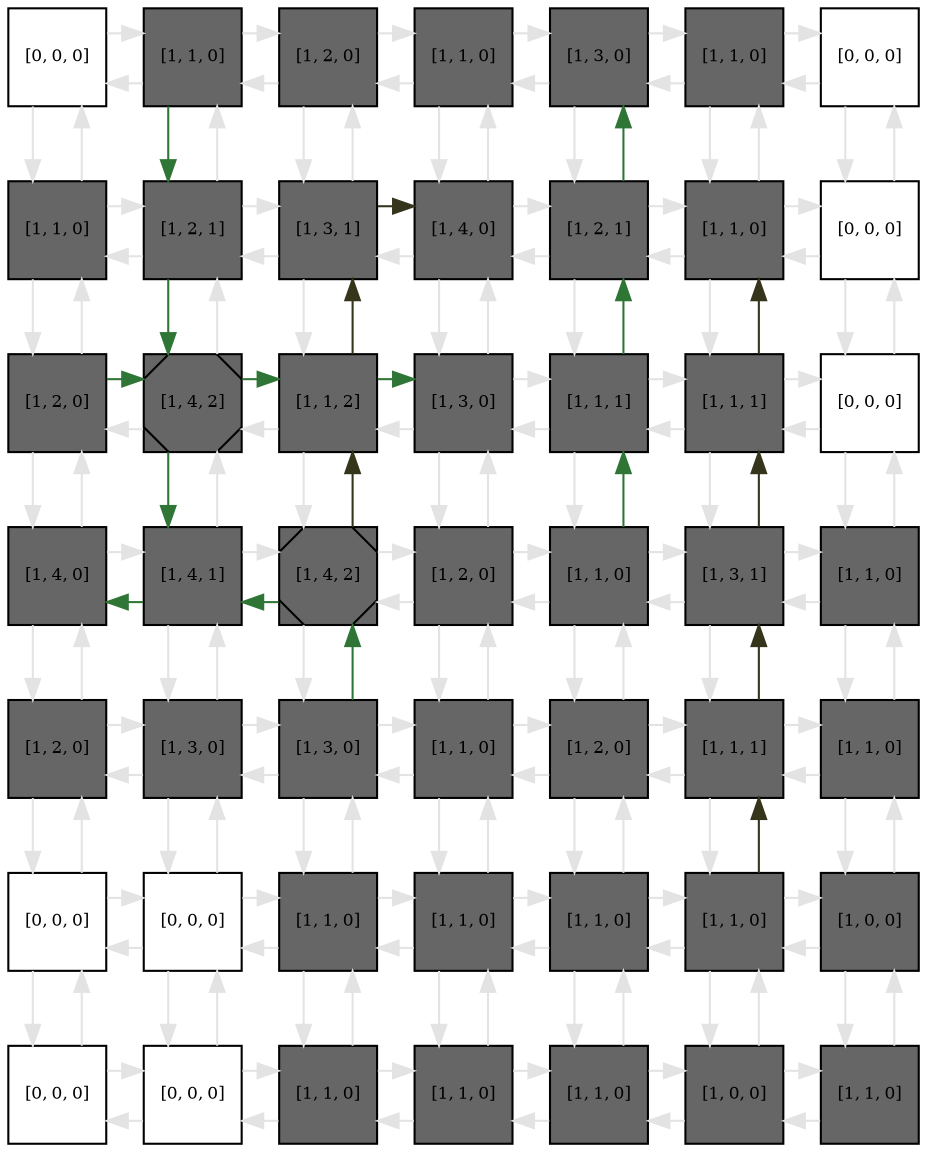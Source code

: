 digraph layout  {
rankdir=TB;
splines=ortho;
node [fixedsize=false, style=filled, width="0.6"];
edge [constraint=false];
0 [fillcolor="#FFFFFF", fontsize=8, label="[0, 0, 0]", shape=square, tooltip="name: None,\nin_degree: 2,\nout_degree: 2"];
1 [fillcolor="#666666", fontsize=8, label="[1, 1, 0]", shape=square, tooltip="name:  NFkB ,\nin_degree: 3,\nout_degree: 3"];
2 [fillcolor="#666666", fontsize=8, label="[1, 2, 0]", shape=square, tooltip="name:  IkB ,\nin_degree: 3,\nout_degree: 3"];
3 [fillcolor="#666666", fontsize=8, label="[1, 1, 0]", shape=square, tooltip="name:  A20 ,\nin_degree: 3,\nout_degree: 3"];
4 [fillcolor="#666666", fontsize=8, label="[1, 3, 0]", shape=square, tooltip="name:  IKK ,\nin_degree: 3,\nout_degree: 3"];
5 [fillcolor="#666666", fontsize=8, label="[1, 1, 0]", shape=square, tooltip="name:  NIK ,\nin_degree: 3,\nout_degree: 3"];
6 [fillcolor="#FFFFFF", fontsize=8, label="[0, 0, 0]", shape=square, tooltip="name: None,\nin_degree: 2,\nout_degree: 2"];
7 [fillcolor="#666666", fontsize=8, label="[1, 1, 0]", shape=square, tooltip="name:  Cas3_dummy ,\nin_degree: 3,\nout_degree: 3"];
8 [fillcolor="#666666", fontsize=8, label="[1, 2, 1]", shape=square, tooltip="name:  Mito ,\nin_degree: 4,\nout_degree: 4"];
9 [fillcolor="#666666", fontsize=8, label="[1, 3, 1]", shape=square, tooltip="name:  BclX ,\nin_degree: 4,\nout_degree: 4"];
10 [fillcolor="#666666", fontsize=8, label="[1, 4, 0]", shape=square, tooltip="name:  BID ,\nin_degree: 4,\nout_degree: 4"];
11 [fillcolor="#666666", fontsize=8, label="[1, 2, 1]", shape=square, tooltip="name:  BAD ,\nin_degree: 4,\nout_degree: 4"];
12 [fillcolor="#666666", fontsize=8, label="[1, 1, 0]", shape=square, tooltip="name:  TRAF2 ,\nin_degree: 4,\nout_degree: 4"];
13 [fillcolor="#FFFFFF", fontsize=8, label="[0, 0, 0]", shape=square, tooltip="name: None,\nin_degree: 3,\nout_degree: 3"];
14 [fillcolor="#666666", fontsize=8, label="[1, 2, 0]", shape=square, tooltip="name:  DNADamageEvent ,\nin_degree: 3,\nout_degree: 3"];
15 [fillcolor="#666666", fontsize=8, label="[1, 4, 2]", shape=Msquare, tooltip="name:  APC ,\nin_degree: 4,\nout_degree: 4"];
16 [fillcolor="#666666", fontsize=8, label="[1, 1, 2]", shape=square, tooltip="name:  Apaf1 ,\nin_degree: 4,\nout_degree: 4"];
17 [fillcolor="#666666", fontsize=8, label="[1, 3, 0]", shape=square, tooltip="name:  p53 ,\nin_degree: 4,\nout_degree: 4"];
18 [fillcolor="#666666", fontsize=8, label="[1, 1, 1]", shape=square, tooltip="name:  JNK ,\nin_degree: 4,\nout_degree: 4"];
19 [fillcolor="#666666", fontsize=8, label="[1, 1, 1]", shape=square, tooltip="name:  PTEN ,\nin_degree: 4,\nout_degree: 4"];
20 [fillcolor="#FFFFFF", fontsize=8, label="[0, 0, 0]", shape=square, tooltip="name: None,\nin_degree: 3,\nout_degree: 3"];
21 [fillcolor="#666666", fontsize=8, label="[1, 4, 0]", shape=square, tooltip="name:  Cas3 ,\nin_degree: 3,\nout_degree: 3"];
22 [fillcolor="#666666", fontsize=8, label="[1, 4, 1]", shape=square, tooltip="name:  IAP ,\nin_degree: 4,\nout_degree: 4"];
23 [fillcolor="#666666", fontsize=8, label="[1, 4, 2]", shape=Msquare, tooltip="name:  Cas9 ,\nin_degree: 4,\nout_degree: 4"];
24 [fillcolor="#666666", fontsize=8, label="[1, 2, 0]", shape=square, tooltip="name:  Mdm2 ,\nin_degree: 4,\nout_degree: 4"];
25 [fillcolor="#666666", fontsize=8, label="[1, 1, 0]", shape=square, tooltip="name:  AKT ,\nin_degree: 4,\nout_degree: 4"];
26 [fillcolor="#666666", fontsize=8, label="[1, 3, 1]", shape=square, tooltip="name:  PIP3 ,\nin_degree: 4,\nout_degree: 4"];
27 [fillcolor="#666666", fontsize=8, label="[1, 1, 0]", shape=square, tooltip="name:  PIP2 ,\nin_degree: 3,\nout_degree: 3"];
28 [fillcolor="#666666", fontsize=8, label="[1, 2, 0]", shape=square, tooltip="name:  Cas6 ,\nin_degree: 3,\nout_degree: 3"];
29 [fillcolor="#666666", fontsize=8, label="[1, 3, 0]", shape=square, tooltip="name:  Cas7 ,\nin_degree: 4,\nout_degree: 4"];
30 [fillcolor="#666666", fontsize=8, label="[1, 3, 0]", shape=square, tooltip="name:  Cas8 ,\nin_degree: 4,\nout_degree: 4"];
31 [fillcolor="#666666", fontsize=8, label="[1, 1, 0]", shape=square, tooltip="name:  Cas12 ,\nin_degree: 4,\nout_degree: 4"];
32 [fillcolor="#666666", fontsize=8, label="[1, 2, 0]", shape=square, tooltip="name:  JNKK ,\nin_degree: 4,\nout_degree: 4"];
33 [fillcolor="#666666", fontsize=8, label="[1, 1, 1]", shape=square, tooltip="name:  PI3K ,\nin_degree: 4,\nout_degree: 4"];
34 [fillcolor="#666666", fontsize=8, label="[1, 1, 0]", shape=square, tooltip="name:  GFR ,\nin_degree: 3,\nout_degree: 3"];
35 [fillcolor="#FFFFFF", fontsize=8, label="[0, 0, 0]", shape=square, tooltip="name: None,\nin_degree: 3,\nout_degree: 3"];
36 [fillcolor="#FFFFFF", fontsize=8, label="[0, 0, 0]", shape=square, tooltip="name: None,\nin_degree: 4,\nout_degree: 4"];
37 [fillcolor="#666666", fontsize=8, label="[1, 1, 0]", shape=square, tooltip="name:  FADD ,\nin_degree: 4,\nout_degree: 4"];
38 [fillcolor="#666666", fontsize=8, label="[1, 1, 0]", shape=square, tooltip="name:  TRADD ,\nin_degree: 4,\nout_degree: 4"];
39 [fillcolor="#666666", fontsize=8, label="[1, 1, 0]", shape=square, tooltip="name:  TNFR1 ,\nin_degree: 4,\nout_degree: 4"];
40 [fillcolor="#666666", fontsize=8, label="[1, 1, 0]", shape=square, tooltip="name:  RIP ,\nin_degree: 4,\nout_degree: 4"];
41 [fillcolor="#666666", fontsize=8, label="[1, 0, 0]", shape=square, tooltip="name:  GF ,\nin_degree: 3,\nout_degree: 3"];
42 [fillcolor="#FFFFFF", fontsize=8, label="[0, 0, 0]", shape=square, tooltip="name: None,\nin_degree: 2,\nout_degree: 2"];
43 [fillcolor="#FFFFFF", fontsize=8, label="[0, 0, 0]", shape=square, tooltip="name: None,\nin_degree: 3,\nout_degree: 3"];
44 [fillcolor="#666666", fontsize=8, label="[1, 1, 0]", shape=square, tooltip="name:  cFLIP ,\nin_degree: 3,\nout_degree: 3"];
45 [fillcolor="#666666", fontsize=8, label="[1, 1, 0]", shape=square, tooltip="name:  TRAF ,\nin_degree: 3,\nout_degree: 3"];
46 [fillcolor="#666666", fontsize=8, label="[1, 1, 0]", shape=square, tooltip="name:  MEKK1 ,\nin_degree: 3,\nout_degree: 3"];
47 [fillcolor="#666666", fontsize=8, label="[1, 0, 0]", shape=square, tooltip="name:  TNF ,\nin_degree: 3,\nout_degree: 3"];
48 [fillcolor="#666666", fontsize=8, label="[1, 1, 0]", shape=square, tooltip="name:  TNFR2 ,\nin_degree: 2,\nout_degree: 2"];
0 -> 1  [color=grey89, style="penwidth(0.1)", tooltip=" ", weight=1];
0 -> 7  [color=grey89, style="penwidth(0.1)", tooltip=" ", weight=1];
1 -> 0  [color=grey89, style="penwidth(0.1)", tooltip=" ", weight=1];
1 -> 2  [color=grey89, style="penwidth(0.1)", tooltip=" ", weight=1];
1 -> 8  [color="#2F7636", style="penwidth(0.1)", tooltip="1( NFkB ) to 22( IAP )", weight=1];
2 -> 1  [color=grey89, style="penwidth(0.1)", tooltip=" ", weight=1];
2 -> 3  [color=grey89, style="penwidth(0.1)", tooltip=" ", weight=1];
2 -> 9  [color=grey89, style="penwidth(0.1)", tooltip=" ", weight=1];
3 -> 2  [color=grey89, style="penwidth(0.1)", tooltip=" ", weight=1];
3 -> 4  [color=grey89, style="penwidth(0.1)", tooltip=" ", weight=1];
3 -> 10  [color=grey89, style="penwidth(0.1)", tooltip=" ", weight=1];
4 -> 3  [color=grey89, style="penwidth(0.1)", tooltip=" ", weight=1];
4 -> 5  [color=grey89, style="penwidth(0.1)", tooltip=" ", weight=1];
4 -> 11  [color=grey89, style="penwidth(0.1)", tooltip=" ", weight=1];
5 -> 4  [color=grey89, style="penwidth(0.1)", tooltip=" ", weight=1];
5 -> 6  [color=grey89, style="penwidth(0.1)", tooltip=" ", weight=1];
5 -> 12  [color=grey89, style="penwidth(0.1)", tooltip=" ", weight=1];
6 -> 5  [color=grey89, style="penwidth(0.1)", tooltip=" ", weight=1];
6 -> 13  [color=grey89, style="penwidth(0.1)", tooltip=" ", weight=1];
7 -> 0  [color=grey89, style="penwidth(0.1)", tooltip=" ", weight=1];
7 -> 8  [color=grey89, style="penwidth(0.1)", tooltip=" ", weight=1];
7 -> 14  [color=grey89, style="penwidth(0.1)", tooltip=" ", weight=1];
8 -> 1  [color=grey89, style="penwidth(0.1)", tooltip=" ", weight=1];
8 -> 7  [color=grey89, style="penwidth(0.1)", tooltip=" ", weight=1];
8 -> 9  [color=grey89, style="penwidth(0.1)", tooltip=" ", weight=1];
8 -> 15  [color="#2F7636", style="penwidth(0.1)", tooltip="1( NFkB ) to 22( IAP )", weight=1];
9 -> 2  [color=grey89, style="penwidth(0.1)", tooltip=" ", weight=1];
9 -> 8  [color=grey89, style="penwidth(0.1)", tooltip=" ", weight=1];
9 -> 10  [color="#35351C", style="penwidth(0.1)", tooltip="30( Cas8 ) to 10( BID )", weight=1];
9 -> 16  [color=grey89, style="penwidth(0.1)", tooltip=" ", weight=1];
10 -> 3  [color=grey89, style="penwidth(0.1)", tooltip=" ", weight=1];
10 -> 9  [color=grey89, style="penwidth(0.1)", tooltip=" ", weight=1];
10 -> 11  [color=grey89, style="penwidth(0.1)", tooltip=" ", weight=1];
10 -> 17  [color=grey89, style="penwidth(0.1)", tooltip=" ", weight=1];
11 -> 4  [color="#2F7636", style="penwidth(0.1)", tooltip="25( AKT ) to 4( IKK )", weight=1];
11 -> 10  [color=grey89, style="penwidth(0.1)", tooltip=" ", weight=1];
11 -> 12  [color=grey89, style="penwidth(0.1)", tooltip=" ", weight=1];
11 -> 18  [color=grey89, style="penwidth(0.1)", tooltip=" ", weight=1];
12 -> 5  [color=grey89, style="penwidth(0.1)", tooltip=" ", weight=1];
12 -> 11  [color=grey89, style="penwidth(0.1)", tooltip=" ", weight=1];
12 -> 13  [color=grey89, style="penwidth(0.1)", tooltip=" ", weight=1];
12 -> 19  [color=grey89, style="penwidth(0.1)", tooltip=" ", weight=1];
13 -> 6  [color=grey89, style="penwidth(0.1)", tooltip=" ", weight=1];
13 -> 12  [color=grey89, style="penwidth(0.1)", tooltip=" ", weight=1];
13 -> 20  [color=grey89, style="penwidth(0.1)", tooltip=" ", weight=1];
14 -> 7  [color=grey89, style="penwidth(0.1)", tooltip=" ", weight=1];
14 -> 15  [color="#2F7636", style="penwidth(0.1)", tooltip="14( DNADamageEvent ) to 17( p53 )", weight=1];
14 -> 21  [color=grey89, style="penwidth(0.1)", tooltip=" ", weight=1];
15 -> 8  [color=grey89, style="penwidth(0.1)", tooltip=" ", weight=1];
15 -> 14  [color=grey89, style="penwidth(0.1)", tooltip=" ", weight=1];
15 -> 16  [color="#2F7636", style="penwidth(0.1)", tooltip="14( DNADamageEvent ) to 17( p53 )", weight=1];
15 -> 22  [color="#2F7636", style="penwidth(0.1)", tooltip="1( NFkB ) to 22( IAP )", weight=1];
16 -> 9  [color="#35351C", style="penwidth(0.1)", tooltip="30( Cas8 ) to 10( BID )", weight=1];
16 -> 15  [color=grey89, style="penwidth(0.1)", tooltip=" ", weight=1];
16 -> 17  [color="#2F7636", style="penwidth(0.1)", tooltip="14( DNADamageEvent ) to 17( p53 )", weight=1];
16 -> 23  [color=grey89, style="penwidth(0.1)", tooltip=" ", weight=1];
17 -> 10  [color=grey89, style="penwidth(0.1)", tooltip=" ", weight=1];
17 -> 16  [color=grey89, style="penwidth(0.1)", tooltip=" ", weight=1];
17 -> 18  [color=grey89, style="penwidth(0.1)", tooltip=" ", weight=1];
17 -> 24  [color=grey89, style="penwidth(0.1)", tooltip=" ", weight=1];
18 -> 11  [color="#2F7636", style="penwidth(0.1)", tooltip="25( AKT ) to 4( IKK )", weight=1];
18 -> 17  [color=grey89, style="penwidth(0.1)", tooltip=" ", weight=1];
18 -> 19  [color=grey89, style="penwidth(0.1)", tooltip=" ", weight=1];
18 -> 25  [color=grey89, style="penwidth(0.1)", tooltip=" ", weight=1];
19 -> 12  [color="#35351C", style="penwidth(0.1)", tooltip="40( RIP ) to 12( TRAF2 )", weight=1];
19 -> 18  [color=grey89, style="penwidth(0.1)", tooltip=" ", weight=1];
19 -> 20  [color=grey89, style="penwidth(0.1)", tooltip=" ", weight=1];
19 -> 26  [color=grey89, style="penwidth(0.1)", tooltip=" ", weight=1];
20 -> 13  [color=grey89, style="penwidth(0.1)", tooltip=" ", weight=1];
20 -> 19  [color=grey89, style="penwidth(0.1)", tooltip=" ", weight=1];
20 -> 27  [color=grey89, style="penwidth(0.1)", tooltip=" ", weight=1];
21 -> 14  [color=grey89, style="penwidth(0.1)", tooltip=" ", weight=1];
21 -> 22  [color=grey89, style="penwidth(0.1)", tooltip=" ", weight=1];
21 -> 28  [color=grey89, style="penwidth(0.1)", tooltip=" ", weight=1];
22 -> 15  [color=grey89, style="penwidth(0.1)", tooltip=" ", weight=1];
22 -> 21  [color="#2F7636", style="penwidth(0.1)", tooltip="30( Cas8 ) to 21( Cas3 )", weight=1];
22 -> 23  [color=grey89, style="penwidth(0.1)", tooltip=" ", weight=1];
22 -> 29  [color=grey89, style="penwidth(0.1)", tooltip=" ", weight=1];
23 -> 16  [color="#35351C", style="penwidth(0.1)", tooltip="30( Cas8 ) to 10( BID )", weight=1];
23 -> 22  [color="#2F7636", style="penwidth(0.1)", tooltip="30( Cas8 ) to 21( Cas3 )", weight=1];
23 -> 24  [color=grey89, style="penwidth(0.1)", tooltip=" ", weight=1];
23 -> 30  [color=grey89, style="penwidth(0.1)", tooltip=" ", weight=1];
24 -> 17  [color=grey89, style="penwidth(0.1)", tooltip=" ", weight=1];
24 -> 23  [color=grey89, style="penwidth(0.1)", tooltip=" ", weight=1];
24 -> 25  [color=grey89, style="penwidth(0.1)", tooltip=" ", weight=1];
24 -> 31  [color=grey89, style="penwidth(0.1)", tooltip=" ", weight=1];
25 -> 18  [color="#2F7636", style="penwidth(0.1)", tooltip="25( AKT ) to 4( IKK )", weight=1];
25 -> 24  [color=grey89, style="penwidth(0.1)", tooltip=" ", weight=1];
25 -> 26  [color=grey89, style="penwidth(0.1)", tooltip=" ", weight=1];
25 -> 32  [color=grey89, style="penwidth(0.1)", tooltip=" ", weight=1];
26 -> 19  [color="#35351C", style="penwidth(0.1)", tooltip="40( RIP ) to 12( TRAF2 )", weight=1];
26 -> 25  [color=grey89, style="penwidth(0.1)", tooltip=" ", weight=1];
26 -> 27  [color=grey89, style="penwidth(0.1)", tooltip=" ", weight=1];
26 -> 33  [color=grey89, style="penwidth(0.1)", tooltip=" ", weight=1];
27 -> 20  [color=grey89, style="penwidth(0.1)", tooltip=" ", weight=1];
27 -> 26  [color=grey89, style="penwidth(0.1)", tooltip=" ", weight=1];
27 -> 34  [color=grey89, style="penwidth(0.1)", tooltip=" ", weight=1];
28 -> 21  [color=grey89, style="penwidth(0.1)", tooltip=" ", weight=1];
28 -> 29  [color=grey89, style="penwidth(0.1)", tooltip=" ", weight=1];
28 -> 35  [color=grey89, style="penwidth(0.1)", tooltip=" ", weight=1];
29 -> 22  [color=grey89, style="penwidth(0.1)", tooltip=" ", weight=1];
29 -> 28  [color=grey89, style="penwidth(0.1)", tooltip=" ", weight=1];
29 -> 30  [color=grey89, style="penwidth(0.1)", tooltip=" ", weight=1];
29 -> 36  [color=grey89, style="penwidth(0.1)", tooltip=" ", weight=1];
30 -> 23  [color="#2F7636", style="penwidth(0.1)", tooltip="30( Cas8 ) to 21( Cas3 )", weight=1];
30 -> 29  [color=grey89, style="penwidth(0.1)", tooltip=" ", weight=1];
30 -> 31  [color=grey89, style="penwidth(0.1)", tooltip=" ", weight=1];
30 -> 37  [color=grey89, style="penwidth(0.1)", tooltip=" ", weight=1];
31 -> 24  [color=grey89, style="penwidth(0.1)", tooltip=" ", weight=1];
31 -> 30  [color=grey89, style="penwidth(0.1)", tooltip=" ", weight=1];
31 -> 32  [color=grey89, style="penwidth(0.1)", tooltip=" ", weight=1];
31 -> 38  [color=grey89, style="penwidth(0.1)", tooltip=" ", weight=1];
32 -> 25  [color=grey89, style="penwidth(0.1)", tooltip=" ", weight=1];
32 -> 31  [color=grey89, style="penwidth(0.1)", tooltip=" ", weight=1];
32 -> 33  [color=grey89, style="penwidth(0.1)", tooltip=" ", weight=1];
32 -> 39  [color=grey89, style="penwidth(0.1)", tooltip=" ", weight=1];
33 -> 26  [color="#35351C", style="penwidth(0.1)", tooltip="40( RIP ) to 12( TRAF2 )", weight=1];
33 -> 32  [color=grey89, style="penwidth(0.1)", tooltip=" ", weight=1];
33 -> 34  [color=grey89, style="penwidth(0.1)", tooltip=" ", weight=1];
33 -> 40  [color=grey89, style="penwidth(0.1)", tooltip=" ", weight=1];
34 -> 27  [color=grey89, style="penwidth(0.1)", tooltip=" ", weight=1];
34 -> 33  [color=grey89, style="penwidth(0.1)", tooltip=" ", weight=1];
34 -> 41  [color=grey89, style="penwidth(0.1)", tooltip=" ", weight=1];
35 -> 28  [color=grey89, style="penwidth(0.1)", tooltip=" ", weight=1];
35 -> 36  [color=grey89, style="penwidth(0.1)", tooltip=" ", weight=1];
35 -> 42  [color=grey89, style="penwidth(0.1)", tooltip=" ", weight=1];
36 -> 29  [color=grey89, style="penwidth(0.1)", tooltip=" ", weight=1];
36 -> 35  [color=grey89, style="penwidth(0.1)", tooltip=" ", weight=1];
36 -> 37  [color=grey89, style="penwidth(0.1)", tooltip=" ", weight=1];
36 -> 43  [color=grey89, style="penwidth(0.1)", tooltip=" ", weight=1];
37 -> 30  [color=grey89, style="penwidth(0.1)", tooltip=" ", weight=1];
37 -> 36  [color=grey89, style="penwidth(0.1)", tooltip=" ", weight=1];
37 -> 38  [color=grey89, style="penwidth(0.1)", tooltip=" ", weight=1];
37 -> 44  [color=grey89, style="penwidth(0.1)", tooltip=" ", weight=1];
38 -> 31  [color=grey89, style="penwidth(0.1)", tooltip=" ", weight=1];
38 -> 37  [color=grey89, style="penwidth(0.1)", tooltip=" ", weight=1];
38 -> 39  [color=grey89, style="penwidth(0.1)", tooltip=" ", weight=1];
38 -> 45  [color=grey89, style="penwidth(0.1)", tooltip=" ", weight=1];
39 -> 32  [color=grey89, style="penwidth(0.1)", tooltip=" ", weight=1];
39 -> 38  [color=grey89, style="penwidth(0.1)", tooltip=" ", weight=1];
39 -> 40  [color=grey89, style="penwidth(0.1)", tooltip=" ", weight=1];
39 -> 46  [color=grey89, style="penwidth(0.1)", tooltip=" ", weight=1];
40 -> 33  [color="#35351C", style="penwidth(0.1)", tooltip="40( RIP ) to 12( TRAF2 )", weight=1];
40 -> 39  [color=grey89, style="penwidth(0.1)", tooltip=" ", weight=1];
40 -> 41  [color=grey89, style="penwidth(0.1)", tooltip=" ", weight=1];
40 -> 47  [color=grey89, style="penwidth(0.1)", tooltip=" ", weight=1];
41 -> 34  [color=grey89, style="penwidth(0.1)", tooltip=" ", weight=1];
41 -> 40  [color=grey89, style="penwidth(0.1)", tooltip=" ", weight=1];
41 -> 48  [color=grey89, style="penwidth(0.1)", tooltip=" ", weight=1];
42 -> 35  [color=grey89, style="penwidth(0.1)", tooltip=" ", weight=1];
42 -> 43  [color=grey89, style="penwidth(0.1)", tooltip=" ", weight=1];
43 -> 36  [color=grey89, style="penwidth(0.1)", tooltip=" ", weight=1];
43 -> 42  [color=grey89, style="penwidth(0.1)", tooltip=" ", weight=1];
43 -> 44  [color=grey89, style="penwidth(0.1)", tooltip=" ", weight=1];
44 -> 37  [color=grey89, style="penwidth(0.1)", tooltip=" ", weight=1];
44 -> 43  [color=grey89, style="penwidth(0.1)", tooltip=" ", weight=1];
44 -> 45  [color=grey89, style="penwidth(0.1)", tooltip=" ", weight=1];
45 -> 38  [color=grey89, style="penwidth(0.1)", tooltip=" ", weight=1];
45 -> 44  [color=grey89, style="penwidth(0.1)", tooltip=" ", weight=1];
45 -> 46  [color=grey89, style="penwidth(0.1)", tooltip=" ", weight=1];
46 -> 39  [color=grey89, style="penwidth(0.1)", tooltip=" ", weight=1];
46 -> 45  [color=grey89, style="penwidth(0.1)", tooltip=" ", weight=1];
46 -> 47  [color=grey89, style="penwidth(0.1)", tooltip=" ", weight=1];
47 -> 40  [color=grey89, style="penwidth(0.1)", tooltip=" ", weight=1];
47 -> 46  [color=grey89, style="penwidth(0.1)", tooltip=" ", weight=1];
47 -> 48  [color=grey89, style="penwidth(0.1)", tooltip=" ", weight=1];
48 -> 41  [color=grey89, style="penwidth(0.1)", tooltip=" ", weight=1];
48 -> 47  [color=grey89, style="penwidth(0.1)", tooltip=" ", weight=1];
edge [constraint=true, style=invis];

0 -> 7 -> 14 -> 21 -> 28 -> 35 -> 42;
1 -> 8 -> 15 -> 22 -> 29 -> 36 -> 43;
2 -> 9 -> 16 -> 23 -> 30 -> 37 -> 44;
3 -> 10 -> 17 -> 24 -> 31 -> 38 -> 45;
4 -> 11 -> 18 -> 25 -> 32 -> 39 -> 46;
5 -> 12 -> 19 -> 26 -> 33 -> 40 -> 47;
6 -> 13 -> 20 -> 27 -> 34 -> 41 -> 48;
rank = same {0 -> 1 -> 2 -> 3 -> 4 -> 5 -> 6};
rank = same {7 -> 8 -> 9 -> 10 -> 11 -> 12 -> 13};
rank = same {14 -> 15 -> 16 -> 17 -> 18 -> 19 -> 20};
rank = same {21 -> 22 -> 23 -> 24 -> 25 -> 26 -> 27};
rank = same {28 -> 29 -> 30 -> 31 -> 32 -> 33 -> 34};
rank = same {35 -> 36 -> 37 -> 38 -> 39 -> 40 -> 41};
rank = same {42 -> 43 -> 44 -> 45 -> 46 -> 47 -> 48};
}